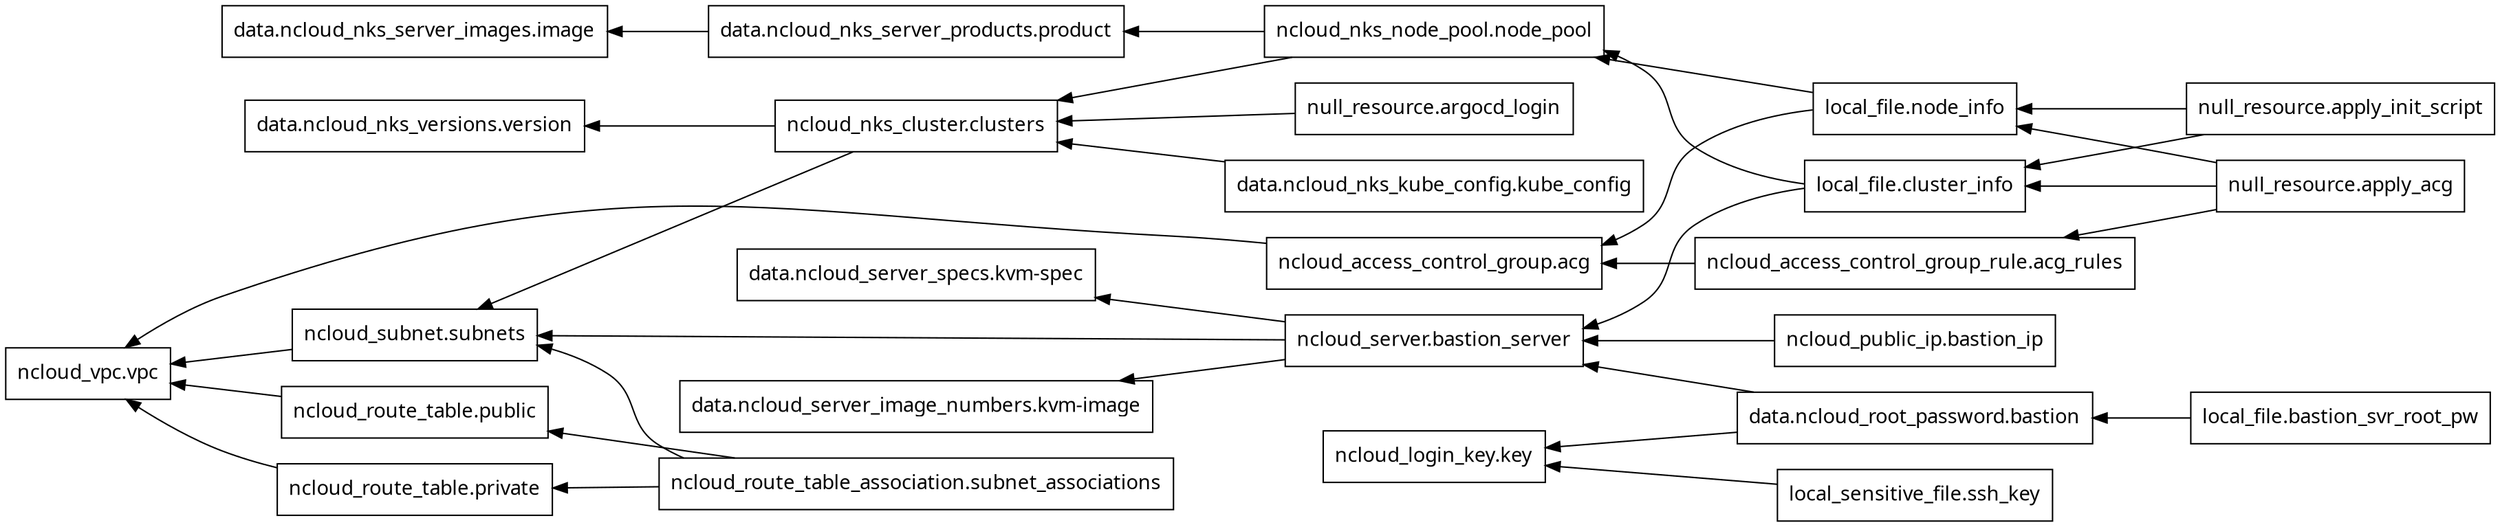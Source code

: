 digraph G {
  rankdir = "RL";
  node [shape = rect, fontname = "sans-serif"];
  "data.ncloud_nks_kube_config.kube_config" [label="data.ncloud_nks_kube_config.kube_config"];
  "data.ncloud_nks_server_images.image" [label="data.ncloud_nks_server_images.image"];
  "data.ncloud_nks_server_products.product" [label="data.ncloud_nks_server_products.product"];
  "data.ncloud_nks_versions.version" [label="data.ncloud_nks_versions.version"];
  "data.ncloud_root_password.bastion" [label="data.ncloud_root_password.bastion"];
  "data.ncloud_server_image_numbers.kvm-image" [label="data.ncloud_server_image_numbers.kvm-image"];
  "data.ncloud_server_specs.kvm-spec" [label="data.ncloud_server_specs.kvm-spec"];
  "local_file.bastion_svr_root_pw" [label="local_file.bastion_svr_root_pw"];
  "local_file.cluster_info" [label="local_file.cluster_info"];
  "local_file.node_info" [label="local_file.node_info"];
  "local_sensitive_file.ssh_key" [label="local_sensitive_file.ssh_key"];
  "ncloud_access_control_group.acg" [label="ncloud_access_control_group.acg"];
  "ncloud_access_control_group_rule.acg_rules" [label="ncloud_access_control_group_rule.acg_rules"];
  "ncloud_login_key.key" [label="ncloud_login_key.key"];
  "ncloud_nks_cluster.clusters" [label="ncloud_nks_cluster.clusters"];
  "ncloud_nks_node_pool.node_pool" [label="ncloud_nks_node_pool.node_pool"];
  "ncloud_public_ip.bastion_ip" [label="ncloud_public_ip.bastion_ip"];
  "ncloud_route_table.private" [label="ncloud_route_table.private"];
  "ncloud_route_table.public" [label="ncloud_route_table.public"];
  "ncloud_route_table_association.subnet_associations" [label="ncloud_route_table_association.subnet_associations"];
  "ncloud_server.bastion_server" [label="ncloud_server.bastion_server"];
  "ncloud_subnet.subnets" [label="ncloud_subnet.subnets"];
  "ncloud_vpc.vpc" [label="ncloud_vpc.vpc"];
  "null_resource.apply_acg" [label="null_resource.apply_acg"];
  "null_resource.apply_init_script" [label="null_resource.apply_init_script"];
  "null_resource.argocd_login" [label="null_resource.argocd_login"];
  "data.ncloud_nks_kube_config.kube_config" -> "ncloud_nks_cluster.clusters";
  "data.ncloud_nks_server_products.product" -> "data.ncloud_nks_server_images.image";
  "data.ncloud_root_password.bastion" -> "ncloud_login_key.key";
  "data.ncloud_root_password.bastion" -> "ncloud_server.bastion_server";
  "local_file.bastion_svr_root_pw" -> "data.ncloud_root_password.bastion";
  "local_file.cluster_info" -> "ncloud_nks_node_pool.node_pool";
  "local_file.cluster_info" -> "ncloud_server.bastion_server";
  "local_file.node_info" -> "ncloud_access_control_group.acg";
  "local_file.node_info" -> "ncloud_nks_node_pool.node_pool";
  "local_sensitive_file.ssh_key" -> "ncloud_login_key.key";
  "ncloud_access_control_group.acg" -> "ncloud_vpc.vpc";
  "ncloud_access_control_group_rule.acg_rules" -> "ncloud_access_control_group.acg";
  "ncloud_nks_cluster.clusters" -> "data.ncloud_nks_versions.version";
  "ncloud_nks_cluster.clusters" -> "ncloud_subnet.subnets";
  "ncloud_nks_node_pool.node_pool" -> "data.ncloud_nks_server_products.product";
  "ncloud_nks_node_pool.node_pool" -> "ncloud_nks_cluster.clusters";
  "ncloud_public_ip.bastion_ip" -> "ncloud_server.bastion_server";
  "ncloud_route_table.private" -> "ncloud_vpc.vpc";
  "ncloud_route_table.public" -> "ncloud_vpc.vpc";
  "ncloud_route_table_association.subnet_associations" -> "ncloud_route_table.private";
  "ncloud_route_table_association.subnet_associations" -> "ncloud_route_table.public";
  "ncloud_route_table_association.subnet_associations" -> "ncloud_subnet.subnets";
  "ncloud_server.bastion_server" -> "data.ncloud_server_image_numbers.kvm-image";
  "ncloud_server.bastion_server" -> "data.ncloud_server_specs.kvm-spec";
  "ncloud_server.bastion_server" -> "ncloud_subnet.subnets";
  "ncloud_subnet.subnets" -> "ncloud_vpc.vpc";
  "null_resource.apply_acg" -> "local_file.cluster_info";
  "null_resource.apply_acg" -> "local_file.node_info";
  "null_resource.apply_acg" -> "ncloud_access_control_group_rule.acg_rules";
  "null_resource.apply_init_script" -> "local_file.cluster_info";
  "null_resource.apply_init_script" -> "local_file.node_info";
  "null_resource.argocd_login" -> "ncloud_nks_cluster.clusters";
}
